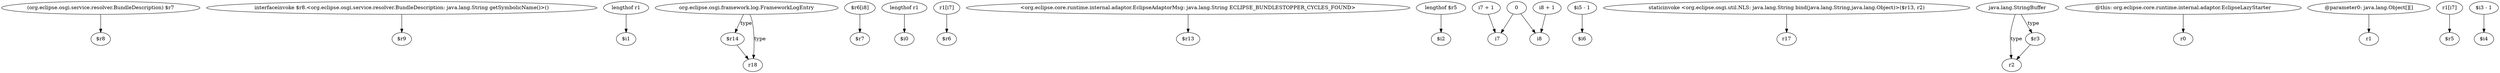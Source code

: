 digraph g {
0[label="(org.eclipse.osgi.service.resolver.BundleDescription) $r7"]
1[label="$r8"]
0->1[label=""]
2[label="interfaceinvoke $r8.<org.eclipse.osgi.service.resolver.BundleDescription: java.lang.String getSymbolicName()>()"]
3[label="$r9"]
2->3[label=""]
4[label="lengthof r1"]
5[label="$i1"]
4->5[label=""]
6[label="org.eclipse.osgi.framework.log.FrameworkLogEntry"]
7[label="$r14"]
6->7[label="type"]
8[label="$r6[i8]"]
9[label="$r7"]
8->9[label=""]
10[label="lengthof r1"]
11[label="$i0"]
10->11[label=""]
12[label="r1[i7]"]
13[label="$r6"]
12->13[label=""]
14[label="<org.eclipse.core.runtime.internal.adaptor.EclipseAdaptorMsg: java.lang.String ECLIPSE_BUNDLESTOPPER_CYCLES_FOUND>"]
15[label="$r13"]
14->15[label=""]
16[label="lengthof $r5"]
17[label="$i2"]
16->17[label=""]
18[label="i7 + 1"]
19[label="i7"]
18->19[label=""]
20[label="$i5 - 1"]
21[label="$i6"]
20->21[label=""]
22[label="staticinvoke <org.eclipse.osgi.util.NLS: java.lang.String bind(java.lang.String,java.lang.Object)>($r13, r2)"]
23[label="r17"]
22->23[label=""]
24[label="java.lang.StringBuffer"]
25[label="r2"]
24->25[label="type"]
26[label="@this: org.eclipse.core.runtime.internal.adaptor.EclipseLazyStarter"]
27[label="r0"]
26->27[label=""]
28[label="0"]
29[label="i8"]
28->29[label=""]
28->19[label=""]
30[label="$r3"]
30->25[label=""]
31[label="r18"]
6->31[label="type"]
32[label="@parameter0: java.lang.Object[][]"]
33[label="r1"]
32->33[label=""]
7->31[label=""]
34[label="r1[i7]"]
35[label="$r5"]
34->35[label=""]
24->30[label="type"]
36[label="i8 + 1"]
36->29[label=""]
37[label="$i3 - 1"]
38[label="$i4"]
37->38[label=""]
}